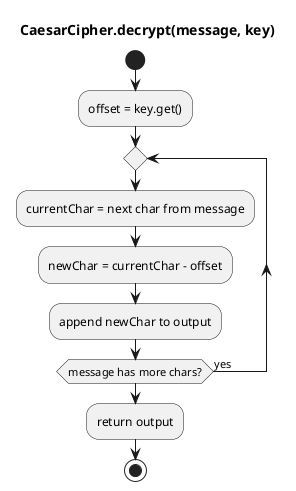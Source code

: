 @startuml

title CaesarCipher.decrypt(message, key)

start

:offset = key.get();

repeat
    :currentChar = next char from message;
    :newChar = currentChar - offset;
    :append newChar to output;
repeat while (message has more chars?) is (yes)

:return output;
stop

@enduml